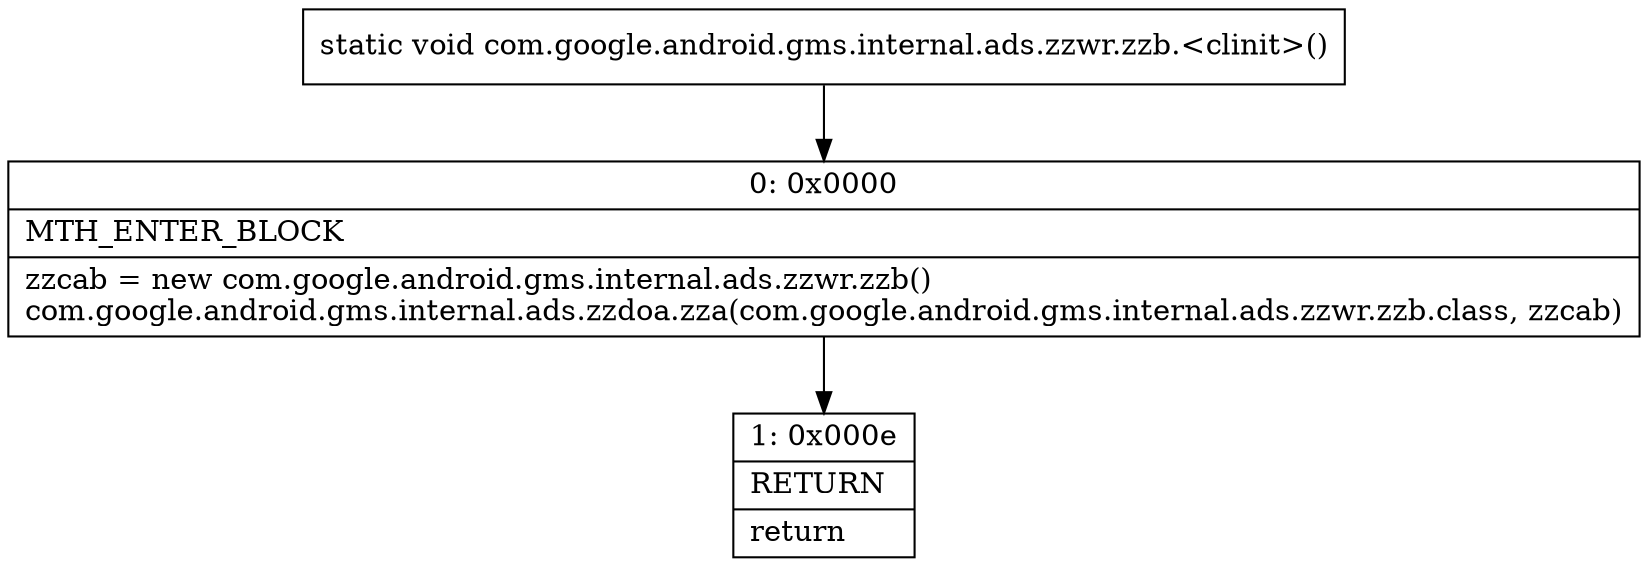 digraph "CFG forcom.google.android.gms.internal.ads.zzwr.zzb.\<clinit\>()V" {
Node_0 [shape=record,label="{0\:\ 0x0000|MTH_ENTER_BLOCK\l|zzcab = new com.google.android.gms.internal.ads.zzwr.zzb()\lcom.google.android.gms.internal.ads.zzdoa.zza(com.google.android.gms.internal.ads.zzwr.zzb.class, zzcab)\l}"];
Node_1 [shape=record,label="{1\:\ 0x000e|RETURN\l|return\l}"];
MethodNode[shape=record,label="{static void com.google.android.gms.internal.ads.zzwr.zzb.\<clinit\>() }"];
MethodNode -> Node_0;
Node_0 -> Node_1;
}

